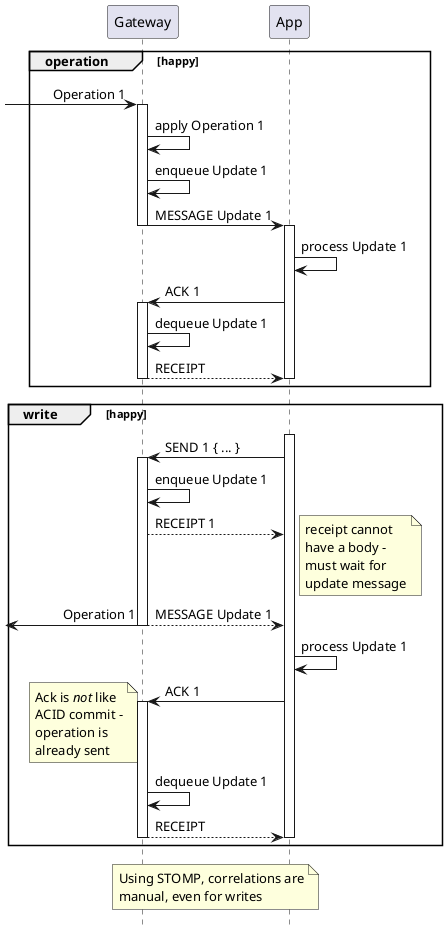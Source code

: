 @startuml
'https://plantuml.com/sequence-diagram
!pragma teoz true
hide footbox

participant Gateway as gw
participant "App" as app

group operation [happy]
-> gw ++: Operation 1
gw -> gw: apply Operation 1
gw -> gw: enqueue Update 1
gw -> app ++--: MESSAGE Update 1
app -> app: process Update 1
app -> gw ++: ACK 1
gw -> gw: dequeue Update 1
return RECEIPT
deactivate app
end group

group write [happy]
activate app
app -> gw ++: SEND 1 { ... }
gw -> gw: enqueue Update 1
gw --> app: RECEIPT 1
note right
receipt cannot
have a body –
must wait for
update message
end note
return MESSAGE Update 1
& <- gw: Operation 1
app -> app: process Update 1
app -> gw ++: ACK 1
note left
Ack is //not// like
ACID commit –
operation is
already sent
end note
gw -> gw: dequeue Update 1
return RECEIPT
deactivate app
end group

note across
Using STOMP, correlations are
manual, even for writes
end note

@enduml